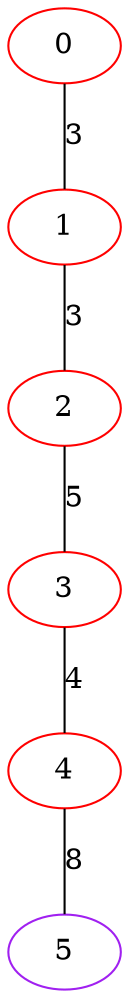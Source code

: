 graph "" {
0 [color=red, weight=1];
1 [color=red, weight=1];
2 [color=red, weight=1];
3 [color=red, weight=1];
4 [color=red, weight=1];
5 [color=purple, weight=4];
0 -- 1  [key=0, label=3];
1 -- 2  [key=0, label=3];
2 -- 3  [key=0, label=5];
3 -- 4  [key=0, label=4];
4 -- 5  [key=0, label=8];
}
